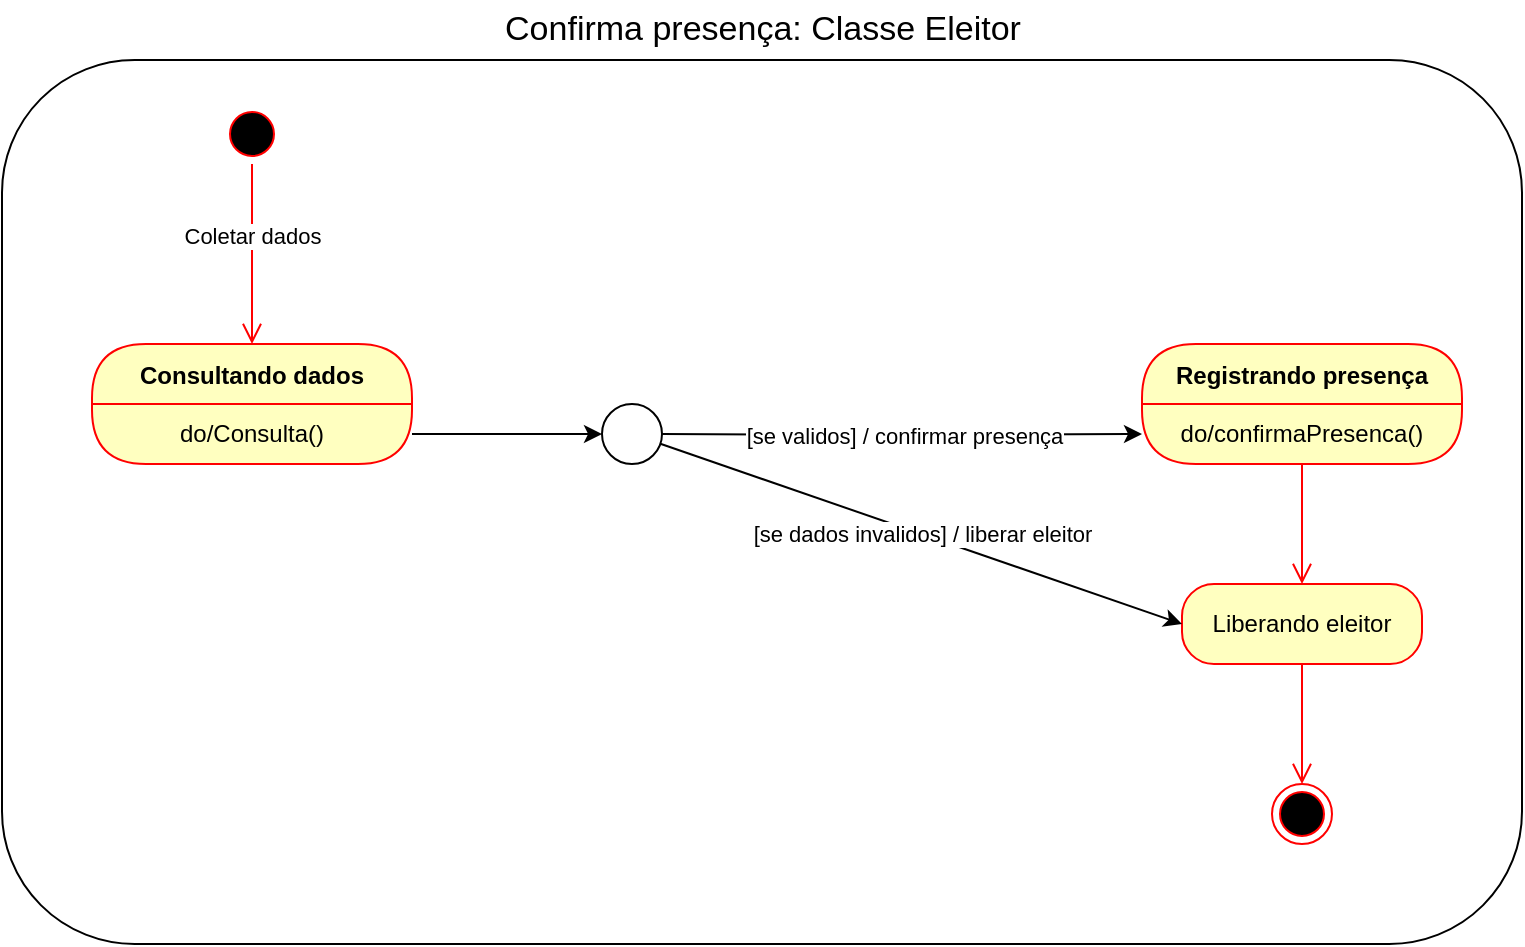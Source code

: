 <mxfile version="27.0.9">
  <diagram name="Página-1" id="_qStlV38hQECBD5v7diU">
    <mxGraphModel dx="1426" dy="841" grid="1" gridSize="10" guides="1" tooltips="1" connect="1" arrows="1" fold="1" page="1" pageScale="1" pageWidth="827" pageHeight="1169" math="0" shadow="0">
      <root>
        <mxCell id="0" />
        <mxCell id="1" parent="0" />
        <mxCell id="cEpRMLd-3pjJH0iE-mvX-26" value="" style="rounded=1;whiteSpace=wrap;html=1;fillColor=none;verticalAlign=middle;" vertex="1" parent="1">
          <mxGeometry x="30" y="98" width="760" height="442" as="geometry" />
        </mxCell>
        <mxCell id="cEpRMLd-3pjJH0iE-mvX-1" value="" style="ellipse;html=1;shape=startState;fillColor=#000000;strokeColor=#ff0000;" vertex="1" parent="1">
          <mxGeometry x="140" y="120" width="30" height="30" as="geometry" />
        </mxCell>
        <mxCell id="cEpRMLd-3pjJH0iE-mvX-2" value="Coletar dados" style="edgeStyle=orthogonalEdgeStyle;html=1;verticalAlign=bottom;endArrow=open;endSize=8;strokeColor=#ff0000;rounded=0;entryX=0.5;entryY=0;entryDx=0;entryDy=0;" edge="1" source="cEpRMLd-3pjJH0iE-mvX-1" parent="1" target="cEpRMLd-3pjJH0iE-mvX-6">
          <mxGeometry relative="1" as="geometry">
            <mxPoint x="155" y="210" as="targetPoint" />
          </mxGeometry>
        </mxCell>
        <mxCell id="cEpRMLd-3pjJH0iE-mvX-3" value="Confirma presença: Classe Eleitor" style="text;html=1;align=center;verticalAlign=middle;resizable=0;points=[];autosize=1;strokeColor=none;fillColor=none;fontSize=17;" vertex="1" parent="1">
          <mxGeometry x="270" y="68" width="280" height="30" as="geometry" />
        </mxCell>
        <mxCell id="cEpRMLd-3pjJH0iE-mvX-6" value="Consultando dados" style="swimlane;fontStyle=1;align=center;verticalAlign=middle;childLayout=stackLayout;horizontal=1;startSize=30;horizontalStack=0;resizeParent=0;resizeLast=1;container=0;fontColor=#000000;collapsible=0;rounded=1;arcSize=30;strokeColor=#ff0000;fillColor=#ffffc0;swimlaneFillColor=#ffffc0;dropTarget=0;" vertex="1" parent="1">
          <mxGeometry x="75" y="240" width="160" height="60" as="geometry" />
        </mxCell>
        <mxCell id="cEpRMLd-3pjJH0iE-mvX-7" value="do/Consulta()" style="text;html=1;strokeColor=none;fillColor=none;align=center;verticalAlign=middle;spacingLeft=4;spacingRight=4;whiteSpace=wrap;overflow=hidden;rotatable=0;fontColor=#000000;" vertex="1" parent="cEpRMLd-3pjJH0iE-mvX-6">
          <mxGeometry y="30" width="160" height="30" as="geometry" />
        </mxCell>
        <mxCell id="cEpRMLd-3pjJH0iE-mvX-15" value="Registrando presença" style="swimlane;fontStyle=1;align=center;verticalAlign=middle;childLayout=stackLayout;horizontal=1;startSize=30;horizontalStack=0;resizeParent=0;resizeLast=1;container=0;fontColor=#000000;collapsible=0;rounded=1;arcSize=30;strokeColor=#ff0000;fillColor=#ffffc0;swimlaneFillColor=#ffffc0;dropTarget=0;" vertex="1" parent="1">
          <mxGeometry x="600" y="240" width="160" height="60" as="geometry" />
        </mxCell>
        <mxCell id="cEpRMLd-3pjJH0iE-mvX-16" value="do/confirmaPresenca()" style="text;html=1;strokeColor=none;fillColor=none;align=center;verticalAlign=middle;spacingLeft=4;spacingRight=4;whiteSpace=wrap;overflow=hidden;rotatable=0;fontColor=#000000;" vertex="1" parent="cEpRMLd-3pjJH0iE-mvX-15">
          <mxGeometry y="30" width="160" height="30" as="geometry" />
        </mxCell>
        <mxCell id="cEpRMLd-3pjJH0iE-mvX-17" value="" style="edgeStyle=orthogonalEdgeStyle;html=1;verticalAlign=bottom;endArrow=open;endSize=8;strokeColor=#ff0000;rounded=0;" edge="1" source="cEpRMLd-3pjJH0iE-mvX-15" parent="1">
          <mxGeometry relative="1" as="geometry">
            <mxPoint x="680" y="360" as="targetPoint" />
          </mxGeometry>
        </mxCell>
        <mxCell id="cEpRMLd-3pjJH0iE-mvX-14" value="[se validos] / confirmar presença" style="edgeStyle=orthogonalEdgeStyle;rounded=0;orthogonalLoop=1;jettySize=auto;html=1;entryX=0;entryY=0.5;entryDx=0;entryDy=0;" edge="1" parent="1" target="cEpRMLd-3pjJH0iE-mvX-16">
          <mxGeometry relative="1" as="geometry">
            <mxPoint x="330" y="285" as="targetPoint" />
            <mxPoint x="360" y="285" as="sourcePoint" />
          </mxGeometry>
        </mxCell>
        <mxCell id="cEpRMLd-3pjJH0iE-mvX-19" value="Liberando eleitor" style="rounded=1;whiteSpace=wrap;html=1;arcSize=40;fontColor=#000000;fillColor=#ffffc0;strokeColor=#ff0000;" vertex="1" parent="1">
          <mxGeometry x="620" y="360" width="120" height="40" as="geometry" />
        </mxCell>
        <mxCell id="cEpRMLd-3pjJH0iE-mvX-20" value="" style="edgeStyle=orthogonalEdgeStyle;html=1;verticalAlign=bottom;endArrow=open;endSize=8;strokeColor=#ff0000;rounded=0;" edge="1" source="cEpRMLd-3pjJH0iE-mvX-19" parent="1">
          <mxGeometry relative="1" as="geometry">
            <mxPoint x="680" y="460" as="targetPoint" />
          </mxGeometry>
        </mxCell>
        <mxCell id="cEpRMLd-3pjJH0iE-mvX-21" value="" style="ellipse;html=1;shape=endState;fillColor=#000000;strokeColor=#ff0000;" vertex="1" parent="1">
          <mxGeometry x="665" y="460" width="30" height="30" as="geometry" />
        </mxCell>
        <mxCell id="cEpRMLd-3pjJH0iE-mvX-25" value="[se dados invalidos] / liberar eleitor" style="rounded=0;orthogonalLoop=1;jettySize=auto;html=1;entryX=0;entryY=0.5;entryDx=0;entryDy=0;" edge="1" parent="1" source="cEpRMLd-3pjJH0iE-mvX-23" target="cEpRMLd-3pjJH0iE-mvX-19">
          <mxGeometry relative="1" as="geometry">
            <mxPoint x="345" y="400" as="targetPoint" />
          </mxGeometry>
        </mxCell>
        <mxCell id="cEpRMLd-3pjJH0iE-mvX-23" value="" style="ellipse;whiteSpace=wrap;html=1;aspect=fixed;fillColor=none;" vertex="1" parent="1">
          <mxGeometry x="330" y="270" width="30" height="30" as="geometry" />
        </mxCell>
        <mxCell id="cEpRMLd-3pjJH0iE-mvX-24" style="edgeStyle=orthogonalEdgeStyle;rounded=0;orthogonalLoop=1;jettySize=auto;html=1;entryX=0;entryY=0.5;entryDx=0;entryDy=0;" edge="1" parent="1" source="cEpRMLd-3pjJH0iE-mvX-7" target="cEpRMLd-3pjJH0iE-mvX-23">
          <mxGeometry relative="1" as="geometry" />
        </mxCell>
      </root>
    </mxGraphModel>
  </diagram>
</mxfile>
